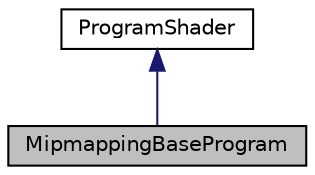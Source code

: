 digraph "MipmappingBaseProgram"
{
 // INTERACTIVE_SVG=YES
 // LATEX_PDF_SIZE
  edge [fontname="Helvetica",fontsize="10",labelfontname="Helvetica",labelfontsize="10"];
  node [fontname="Helvetica",fontsize="10",shape=record];
  Node1 [label="MipmappingBaseProgram",height=0.2,width=0.4,color="black", fillcolor="grey75", style="filled", fontcolor="black",tooltip=" "];
  Node2 -> Node1 [dir="back",color="midnightblue",fontsize="10",style="solid",fontname="Helvetica"];
  Node2 [label="ProgramShader",height=0.2,width=0.4,color="black", fillcolor="white", style="filled",URL="$class_program_shader.html",tooltip="Base class for each program shader used in deferred rendering"];
}
